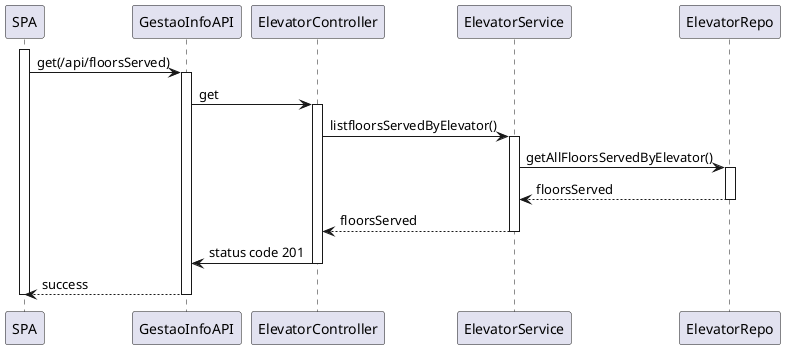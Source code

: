 @startuml

activate SPA

SPA -> GestaoInfoAPI: get(/api/floorsServed)
activate GestaoInfoAPI

GestaoInfoAPI -> ElevatorController: get
activate ElevatorController

ElevatorController -> ElevatorService: listfloorsServedByElevator()
activate ElevatorService

ElevatorService -> ElevatorRepo: getAllFloorsServedByElevator()
activate ElevatorRepo

ElevatorRepo --> ElevatorService: floorsServed
deactivate ElevatorRepo

ElevatorService --> ElevatorController: floorsServed
deactivate ElevatorService

ElevatorController -> GestaoInfoAPI: status code 201
deactivate ElevatorController

GestaoInfoAPI --> SPA : success
deactivate GestaoInfoAPI

deactivate SPA
@enduml